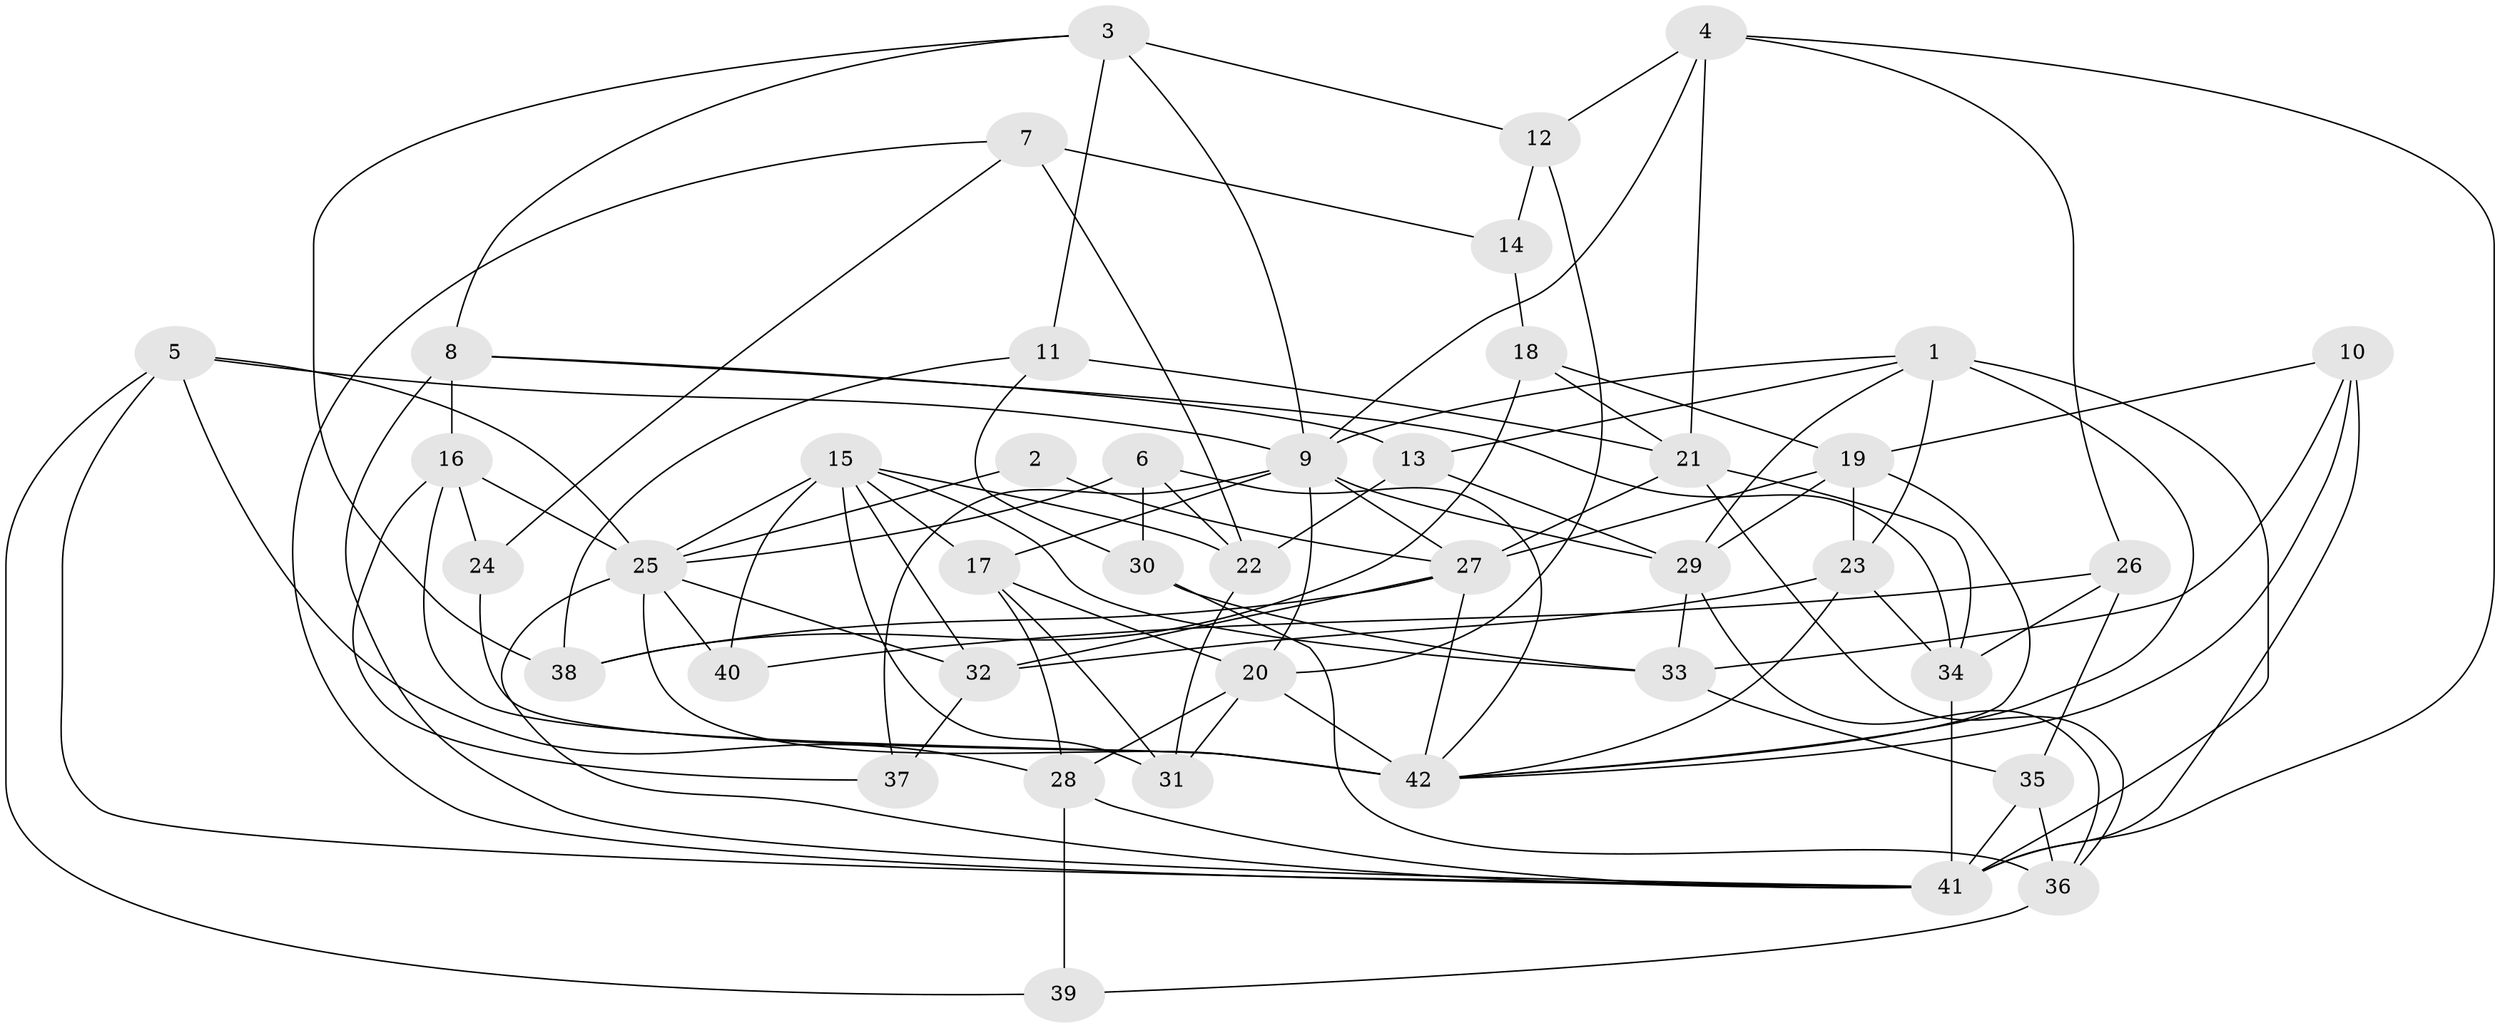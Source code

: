 // original degree distribution, {4: 0.2891566265060241, 7: 0.03614457831325301, 2: 0.13253012048192772, 3: 0.25301204819277107, 5: 0.21686746987951808, 6: 0.04819277108433735, 8: 0.024096385542168676}
// Generated by graph-tools (version 1.1) at 2025/37/03/04/25 23:37:03]
// undirected, 42 vertices, 106 edges
graph export_dot {
  node [color=gray90,style=filled];
  1;
  2;
  3;
  4;
  5;
  6;
  7;
  8;
  9;
  10;
  11;
  12;
  13;
  14;
  15;
  16;
  17;
  18;
  19;
  20;
  21;
  22;
  23;
  24;
  25;
  26;
  27;
  28;
  29;
  30;
  31;
  32;
  33;
  34;
  35;
  36;
  37;
  38;
  39;
  40;
  41;
  42;
  1 -- 9 [weight=1.0];
  1 -- 13 [weight=1.0];
  1 -- 23 [weight=2.0];
  1 -- 29 [weight=1.0];
  1 -- 41 [weight=2.0];
  1 -- 42 [weight=1.0];
  2 -- 25 [weight=1.0];
  2 -- 27 [weight=1.0];
  3 -- 8 [weight=1.0];
  3 -- 9 [weight=1.0];
  3 -- 11 [weight=1.0];
  3 -- 12 [weight=1.0];
  3 -- 38 [weight=1.0];
  4 -- 9 [weight=1.0];
  4 -- 12 [weight=1.0];
  4 -- 21 [weight=1.0];
  4 -- 26 [weight=1.0];
  4 -- 41 [weight=1.0];
  5 -- 9 [weight=1.0];
  5 -- 25 [weight=1.0];
  5 -- 28 [weight=1.0];
  5 -- 39 [weight=1.0];
  5 -- 41 [weight=1.0];
  6 -- 22 [weight=1.0];
  6 -- 25 [weight=1.0];
  6 -- 30 [weight=1.0];
  6 -- 42 [weight=1.0];
  7 -- 14 [weight=1.0];
  7 -- 22 [weight=2.0];
  7 -- 24 [weight=1.0];
  7 -- 41 [weight=1.0];
  8 -- 13 [weight=1.0];
  8 -- 16 [weight=1.0];
  8 -- 34 [weight=1.0];
  8 -- 41 [weight=1.0];
  9 -- 17 [weight=1.0];
  9 -- 20 [weight=1.0];
  9 -- 27 [weight=1.0];
  9 -- 29 [weight=1.0];
  9 -- 37 [weight=1.0];
  10 -- 19 [weight=1.0];
  10 -- 33 [weight=1.0];
  10 -- 41 [weight=1.0];
  10 -- 42 [weight=1.0];
  11 -- 21 [weight=1.0];
  11 -- 30 [weight=1.0];
  11 -- 38 [weight=1.0];
  12 -- 14 [weight=1.0];
  12 -- 20 [weight=1.0];
  13 -- 22 [weight=1.0];
  13 -- 29 [weight=1.0];
  14 -- 18 [weight=1.0];
  15 -- 17 [weight=1.0];
  15 -- 22 [weight=1.0];
  15 -- 25 [weight=1.0];
  15 -- 31 [weight=1.0];
  15 -- 32 [weight=1.0];
  15 -- 33 [weight=1.0];
  15 -- 40 [weight=1.0];
  16 -- 24 [weight=1.0];
  16 -- 25 [weight=1.0];
  16 -- 37 [weight=1.0];
  16 -- 42 [weight=2.0];
  17 -- 20 [weight=2.0];
  17 -- 28 [weight=1.0];
  17 -- 31 [weight=1.0];
  18 -- 19 [weight=1.0];
  18 -- 21 [weight=1.0];
  18 -- 38 [weight=1.0];
  19 -- 23 [weight=1.0];
  19 -- 27 [weight=1.0];
  19 -- 29 [weight=1.0];
  19 -- 42 [weight=1.0];
  20 -- 28 [weight=1.0];
  20 -- 31 [weight=1.0];
  20 -- 42 [weight=2.0];
  21 -- 27 [weight=1.0];
  21 -- 34 [weight=2.0];
  21 -- 36 [weight=1.0];
  22 -- 31 [weight=1.0];
  23 -- 32 [weight=2.0];
  23 -- 34 [weight=2.0];
  23 -- 42 [weight=2.0];
  24 -- 42 [weight=1.0];
  25 -- 32 [weight=1.0];
  25 -- 40 [weight=1.0];
  25 -- 41 [weight=1.0];
  25 -- 42 [weight=3.0];
  26 -- 34 [weight=1.0];
  26 -- 35 [weight=1.0];
  26 -- 40 [weight=2.0];
  27 -- 32 [weight=1.0];
  27 -- 38 [weight=2.0];
  27 -- 42 [weight=1.0];
  28 -- 39 [weight=1.0];
  28 -- 41 [weight=1.0];
  29 -- 33 [weight=2.0];
  29 -- 36 [weight=1.0];
  30 -- 33 [weight=1.0];
  30 -- 36 [weight=1.0];
  32 -- 37 [weight=1.0];
  33 -- 35 [weight=1.0];
  34 -- 41 [weight=2.0];
  35 -- 36 [weight=1.0];
  35 -- 41 [weight=2.0];
  36 -- 39 [weight=1.0];
}
